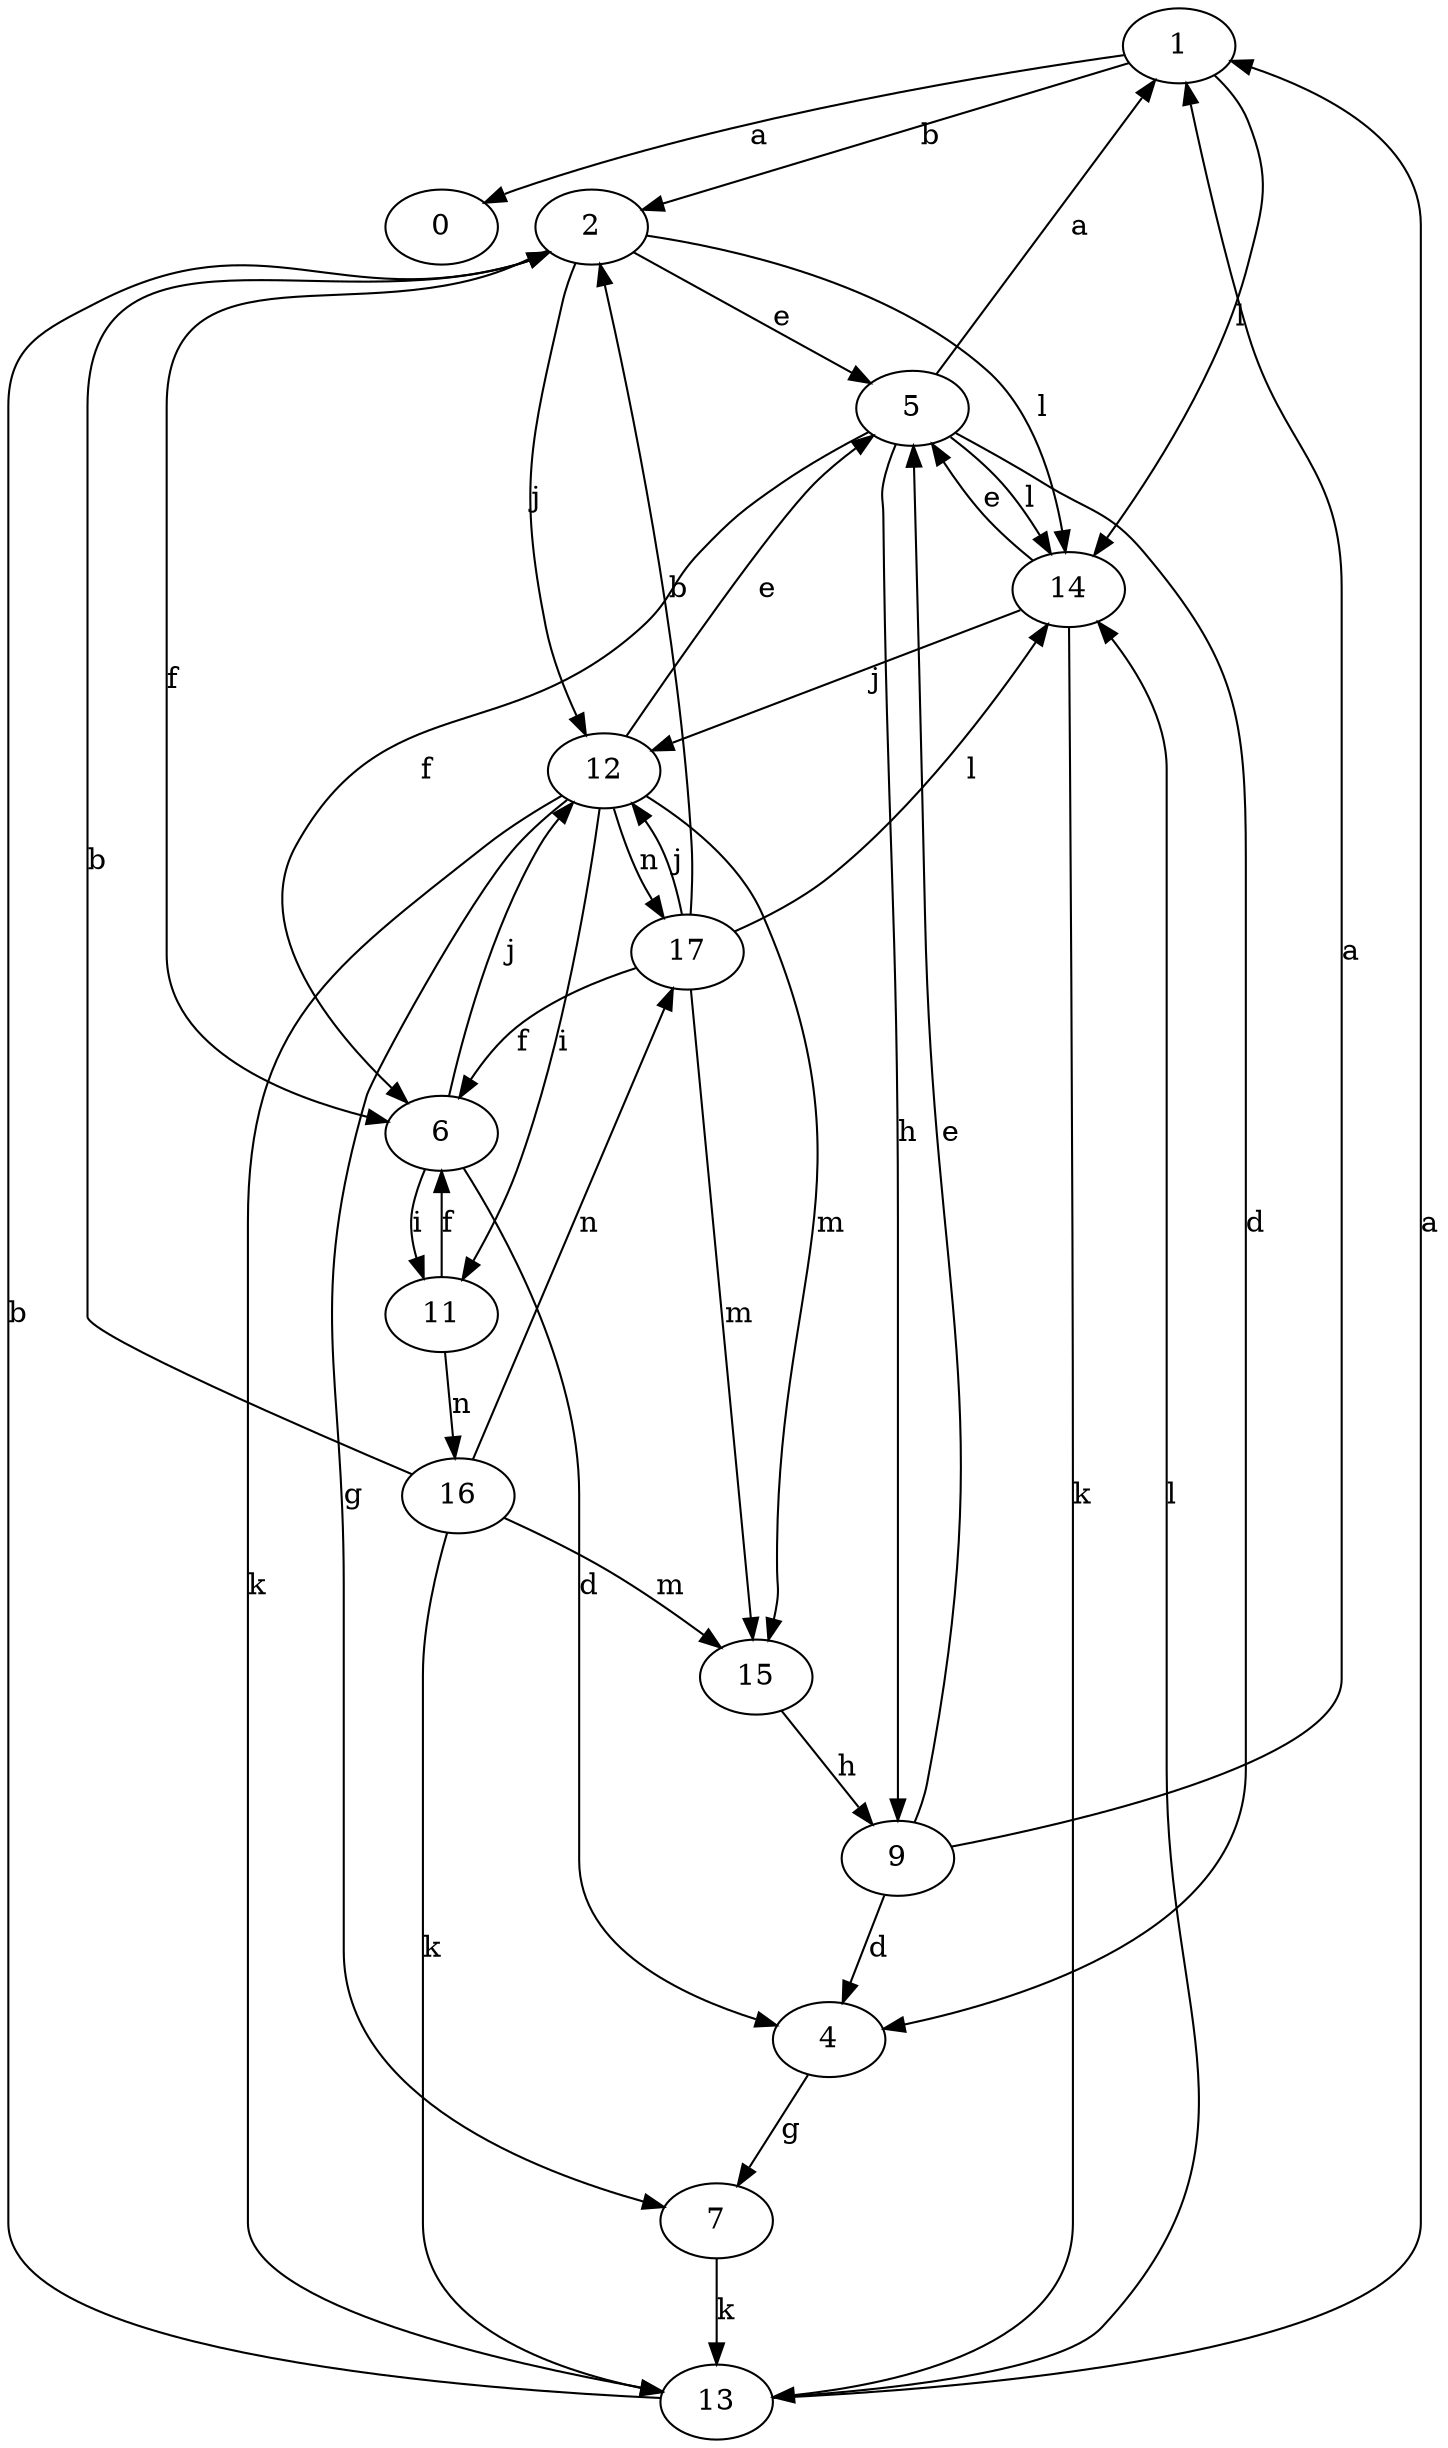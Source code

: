 strict digraph  {
0;
1;
2;
4;
5;
6;
7;
9;
11;
12;
13;
14;
15;
16;
17;
1 -> 0  [label=a];
1 -> 2  [label=b];
1 -> 14  [label=l];
2 -> 5  [label=e];
2 -> 6  [label=f];
2 -> 12  [label=j];
2 -> 14  [label=l];
4 -> 7  [label=g];
5 -> 1  [label=a];
5 -> 4  [label=d];
5 -> 6  [label=f];
5 -> 9  [label=h];
5 -> 14  [label=l];
6 -> 4  [label=d];
6 -> 11  [label=i];
6 -> 12  [label=j];
7 -> 13  [label=k];
9 -> 1  [label=a];
9 -> 4  [label=d];
9 -> 5  [label=e];
11 -> 6  [label=f];
11 -> 16  [label=n];
12 -> 5  [label=e];
12 -> 7  [label=g];
12 -> 11  [label=i];
12 -> 13  [label=k];
12 -> 15  [label=m];
12 -> 17  [label=n];
13 -> 1  [label=a];
13 -> 2  [label=b];
13 -> 14  [label=l];
14 -> 5  [label=e];
14 -> 12  [label=j];
14 -> 13  [label=k];
15 -> 9  [label=h];
16 -> 2  [label=b];
16 -> 13  [label=k];
16 -> 15  [label=m];
16 -> 17  [label=n];
17 -> 2  [label=b];
17 -> 6  [label=f];
17 -> 12  [label=j];
17 -> 14  [label=l];
17 -> 15  [label=m];
}
